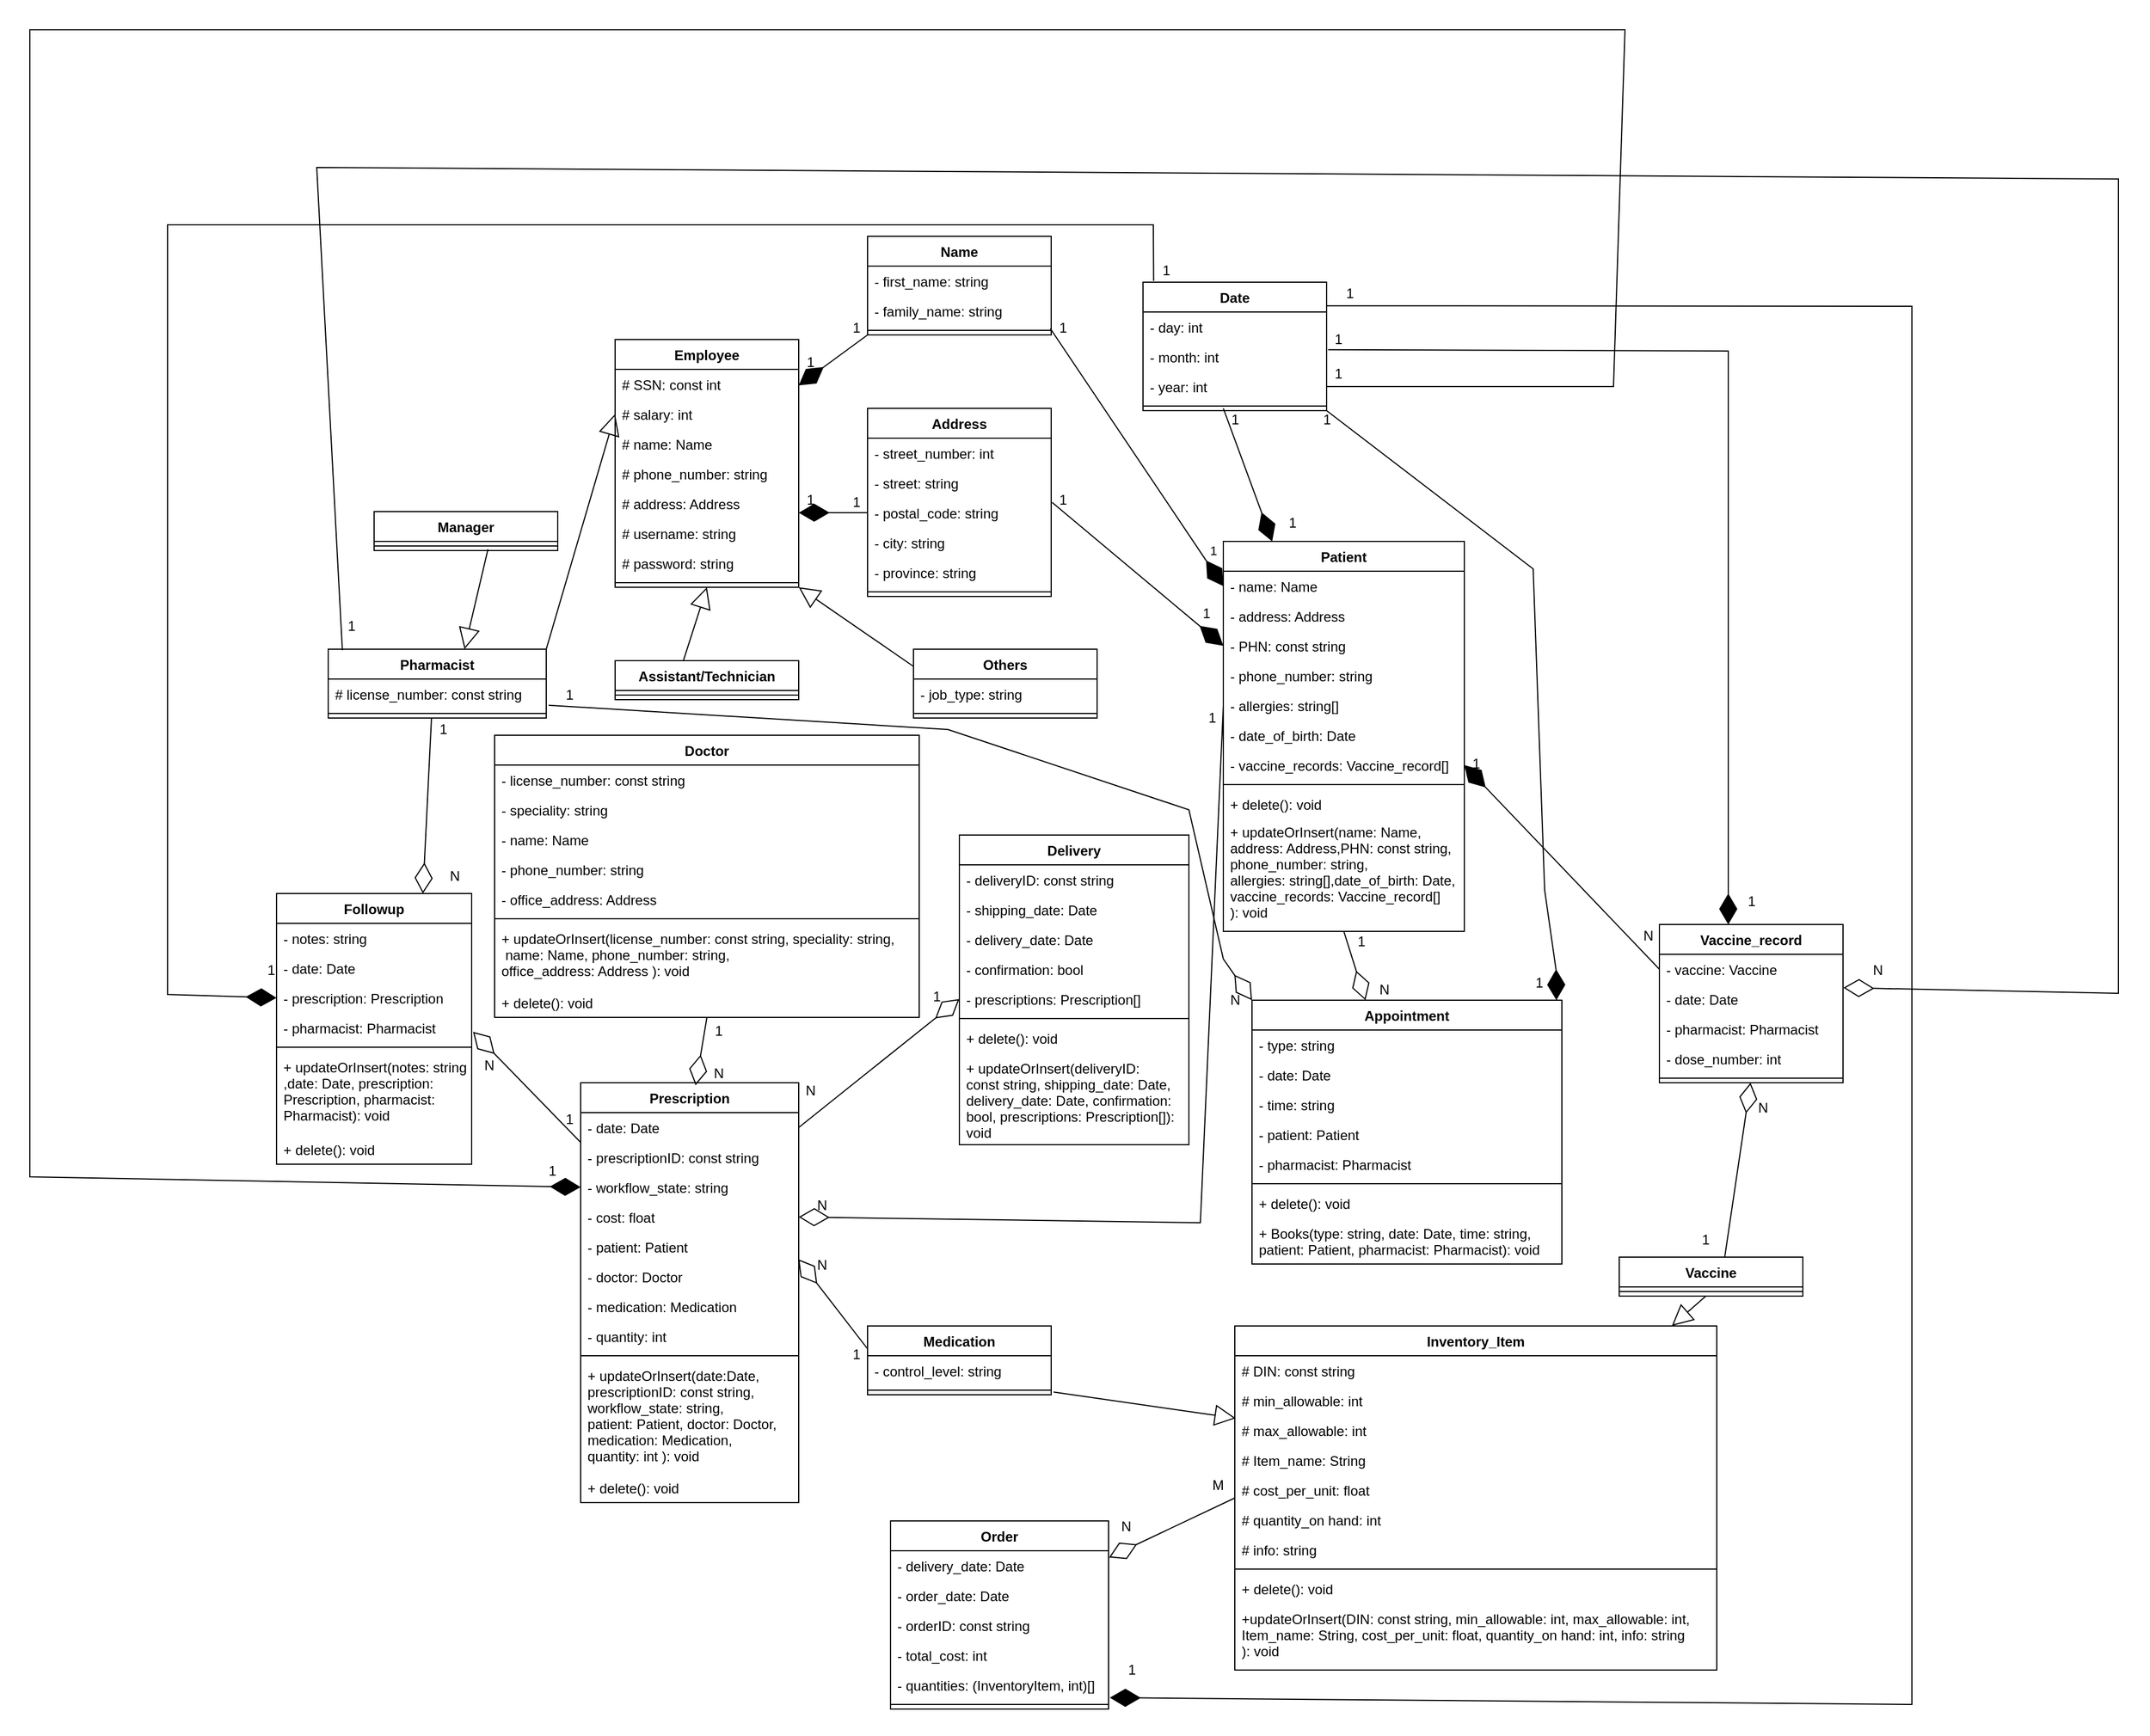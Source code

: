 <mxfile version="20.3.0" type="device"><diagram id="Qeali5Y6iKvdeLewq1IM" name="Page-1"><mxGraphModel dx="3406" dy="2398" grid="1" gridSize="10" guides="1" tooltips="1" connect="1" arrows="1" fold="1" page="1" pageScale="1" pageWidth="850" pageHeight="1100" math="0" shadow="0"><root><mxCell id="0"/><mxCell id="1" parent="0"/><mxCell id="iquuRGBrg7mWwrO7zwMT-1" value="Employee" style="swimlane;fontStyle=1;align=center;verticalAlign=top;childLayout=stackLayout;horizontal=1;startSize=26;horizontalStack=0;resizeParent=1;resizeParentMax=0;resizeLast=0;collapsible=1;marginBottom=0;" parent="1" vertex="1"><mxGeometry x="310" y="-90" width="160" height="216" as="geometry"/></mxCell><mxCell id="iquuRGBrg7mWwrO7zwMT-2" value="# SSN: const int" style="text;strokeColor=none;fillColor=none;align=left;verticalAlign=top;spacingLeft=4;spacingRight=4;overflow=hidden;rotatable=0;points=[[0,0.5],[1,0.5]];portConstraint=eastwest;" parent="iquuRGBrg7mWwrO7zwMT-1" vertex="1"><mxGeometry y="26" width="160" height="26" as="geometry"/></mxCell><mxCell id="iquuRGBrg7mWwrO7zwMT-62" value="# salary: int" style="text;strokeColor=none;fillColor=none;align=left;verticalAlign=top;spacingLeft=4;spacingRight=4;overflow=hidden;rotatable=0;points=[[0,0.5],[1,0.5]];portConstraint=eastwest;" parent="iquuRGBrg7mWwrO7zwMT-1" vertex="1"><mxGeometry y="52" width="160" height="26" as="geometry"/></mxCell><mxCell id="iquuRGBrg7mWwrO7zwMT-89" value="# name: Name" style="text;strokeColor=none;fillColor=none;align=left;verticalAlign=top;spacingLeft=4;spacingRight=4;overflow=hidden;rotatable=0;points=[[0,0.5],[1,0.5]];portConstraint=eastwest;" parent="iquuRGBrg7mWwrO7zwMT-1" vertex="1"><mxGeometry y="78" width="160" height="26" as="geometry"/></mxCell><mxCell id="iquuRGBrg7mWwrO7zwMT-67" value="# phone_number: string" style="text;strokeColor=none;fillColor=none;align=left;verticalAlign=top;spacingLeft=4;spacingRight=4;overflow=hidden;rotatable=0;points=[[0,0.5],[1,0.5]];portConstraint=eastwest;" parent="iquuRGBrg7mWwrO7zwMT-1" vertex="1"><mxGeometry y="104" width="160" height="26" as="geometry"/></mxCell><mxCell id="iquuRGBrg7mWwrO7zwMT-90" value="# address: Address" style="text;strokeColor=none;fillColor=none;align=left;verticalAlign=top;spacingLeft=4;spacingRight=4;overflow=hidden;rotatable=0;points=[[0,0.5],[1,0.5]];portConstraint=eastwest;" parent="iquuRGBrg7mWwrO7zwMT-1" vertex="1"><mxGeometry y="130" width="160" height="26" as="geometry"/></mxCell><mxCell id="iquuRGBrg7mWwrO7zwMT-80" value="# username: string" style="text;strokeColor=none;fillColor=none;align=left;verticalAlign=top;spacingLeft=4;spacingRight=4;overflow=hidden;rotatable=0;points=[[0,0.5],[1,0.5]];portConstraint=eastwest;" parent="iquuRGBrg7mWwrO7zwMT-1" vertex="1"><mxGeometry y="156" width="160" height="26" as="geometry"/></mxCell><mxCell id="iquuRGBrg7mWwrO7zwMT-81" value="# password: string" style="text;strokeColor=none;fillColor=none;align=left;verticalAlign=top;spacingLeft=4;spacingRight=4;overflow=hidden;rotatable=0;points=[[0,0.5],[1,0.5]];portConstraint=eastwest;" parent="iquuRGBrg7mWwrO7zwMT-1" vertex="1"><mxGeometry y="182" width="160" height="26" as="geometry"/></mxCell><mxCell id="iquuRGBrg7mWwrO7zwMT-3" value="" style="line;strokeWidth=1;fillColor=none;align=left;verticalAlign=middle;spacingTop=-1;spacingLeft=3;spacingRight=3;rotatable=0;labelPosition=right;points=[];portConstraint=eastwest;strokeColor=inherit;" parent="iquuRGBrg7mWwrO7zwMT-1" vertex="1"><mxGeometry y="208" width="160" height="8" as="geometry"/></mxCell><mxCell id="iquuRGBrg7mWwrO7zwMT-5" value="Assistant/Technician" style="swimlane;fontStyle=1;align=center;verticalAlign=top;childLayout=stackLayout;horizontal=1;startSize=26;horizontalStack=0;resizeParent=1;resizeParentMax=0;resizeLast=0;collapsible=1;marginBottom=0;" parent="1" vertex="1"><mxGeometry x="310" y="190" width="160" height="34" as="geometry"/></mxCell><mxCell id="iquuRGBrg7mWwrO7zwMT-7" value="" style="line;strokeWidth=1;fillColor=none;align=left;verticalAlign=middle;spacingTop=-1;spacingLeft=3;spacingRight=3;rotatable=0;labelPosition=right;points=[];portConstraint=eastwest;strokeColor=inherit;" parent="iquuRGBrg7mWwrO7zwMT-5" vertex="1"><mxGeometry y="26" width="160" height="8" as="geometry"/></mxCell><mxCell id="iquuRGBrg7mWwrO7zwMT-9" value="Pharmacist" style="swimlane;fontStyle=1;align=center;verticalAlign=top;childLayout=stackLayout;horizontal=1;startSize=26;horizontalStack=0;resizeParent=1;resizeParentMax=0;resizeLast=0;collapsible=1;marginBottom=0;" parent="1" vertex="1"><mxGeometry x="60" y="180" width="190" height="60" as="geometry"/></mxCell><mxCell id="iquuRGBrg7mWwrO7zwMT-10" value="# license_number: const string" style="text;strokeColor=none;fillColor=none;align=left;verticalAlign=top;spacingLeft=4;spacingRight=4;overflow=hidden;rotatable=0;points=[[0,0.5],[1,0.5]];portConstraint=eastwest;" parent="iquuRGBrg7mWwrO7zwMT-9" vertex="1"><mxGeometry y="26" width="190" height="26" as="geometry"/></mxCell><mxCell id="iquuRGBrg7mWwrO7zwMT-11" value="" style="line;strokeWidth=1;fillColor=none;align=left;verticalAlign=middle;spacingTop=-1;spacingLeft=3;spacingRight=3;rotatable=0;labelPosition=right;points=[];portConstraint=eastwest;strokeColor=inherit;" parent="iquuRGBrg7mWwrO7zwMT-9" vertex="1"><mxGeometry y="52" width="190" height="8" as="geometry"/></mxCell><mxCell id="iquuRGBrg7mWwrO7zwMT-14" value="Others" style="swimlane;fontStyle=1;align=center;verticalAlign=top;childLayout=stackLayout;horizontal=1;startSize=26;horizontalStack=0;resizeParent=1;resizeParentMax=0;resizeLast=0;collapsible=1;marginBottom=0;" parent="1" vertex="1"><mxGeometry x="570" y="180" width="160" height="60" as="geometry"/></mxCell><mxCell id="iquuRGBrg7mWwrO7zwMT-15" value="- job_type: string" style="text;strokeColor=none;fillColor=none;align=left;verticalAlign=top;spacingLeft=4;spacingRight=4;overflow=hidden;rotatable=0;points=[[0,0.5],[1,0.5]];portConstraint=eastwest;" parent="iquuRGBrg7mWwrO7zwMT-14" vertex="1"><mxGeometry y="26" width="160" height="26" as="geometry"/></mxCell><mxCell id="iquuRGBrg7mWwrO7zwMT-16" value="" style="line;strokeWidth=1;fillColor=none;align=left;verticalAlign=middle;spacingTop=-1;spacingLeft=3;spacingRight=3;rotatable=0;labelPosition=right;points=[];portConstraint=eastwest;strokeColor=inherit;" parent="iquuRGBrg7mWwrO7zwMT-14" vertex="1"><mxGeometry y="52" width="160" height="8" as="geometry"/></mxCell><mxCell id="iquuRGBrg7mWwrO7zwMT-18" value="Manager" style="swimlane;fontStyle=1;align=center;verticalAlign=top;childLayout=stackLayout;horizontal=1;startSize=26;horizontalStack=0;resizeParent=1;resizeParentMax=0;resizeLast=0;collapsible=1;marginBottom=0;" parent="1" vertex="1"><mxGeometry x="100" y="60" width="160" height="34" as="geometry"/></mxCell><mxCell id="iquuRGBrg7mWwrO7zwMT-20" value="" style="line;strokeWidth=1;fillColor=none;align=left;verticalAlign=middle;spacingTop=-1;spacingLeft=3;spacingRight=3;rotatable=0;labelPosition=right;points=[];portConstraint=eastwest;strokeColor=inherit;" parent="iquuRGBrg7mWwrO7zwMT-18" vertex="1"><mxGeometry y="26" width="160" height="8" as="geometry"/></mxCell><mxCell id="iquuRGBrg7mWwrO7zwMT-22" value="Doctor" style="swimlane;fontStyle=1;align=center;verticalAlign=top;childLayout=stackLayout;horizontal=1;startSize=26;horizontalStack=0;resizeParent=1;resizeParentMax=0;resizeLast=0;collapsible=1;marginBottom=0;" parent="1" vertex="1"><mxGeometry x="205" y="255" width="370" height="246" as="geometry"/></mxCell><mxCell id="iquuRGBrg7mWwrO7zwMT-23" value="- license_number: const string" style="text;strokeColor=none;fillColor=none;align=left;verticalAlign=top;spacingLeft=4;spacingRight=4;overflow=hidden;rotatable=0;points=[[0,0.5],[1,0.5]];portConstraint=eastwest;" parent="iquuRGBrg7mWwrO7zwMT-22" vertex="1"><mxGeometry y="26" width="370" height="26" as="geometry"/></mxCell><mxCell id="iquuRGBrg7mWwrO7zwMT-100" value="- speciality: string" style="text;strokeColor=none;fillColor=none;align=left;verticalAlign=top;spacingLeft=4;spacingRight=4;overflow=hidden;rotatable=0;points=[[0,0.5],[1,0.5]];portConstraint=eastwest;" parent="iquuRGBrg7mWwrO7zwMT-22" vertex="1"><mxGeometry y="52" width="370" height="26" as="geometry"/></mxCell><mxCell id="iquuRGBrg7mWwrO7zwMT-101" value="- name: Name" style="text;strokeColor=none;fillColor=none;align=left;verticalAlign=top;spacingLeft=4;spacingRight=4;overflow=hidden;rotatable=0;points=[[0,0.5],[1,0.5]];portConstraint=eastwest;" parent="iquuRGBrg7mWwrO7zwMT-22" vertex="1"><mxGeometry y="78" width="370" height="26" as="geometry"/></mxCell><mxCell id="iquuRGBrg7mWwrO7zwMT-102" value="- phone_number: string" style="text;strokeColor=none;fillColor=none;align=left;verticalAlign=top;spacingLeft=4;spacingRight=4;overflow=hidden;rotatable=0;points=[[0,0.5],[1,0.5]];portConstraint=eastwest;" parent="iquuRGBrg7mWwrO7zwMT-22" vertex="1"><mxGeometry y="104" width="370" height="26" as="geometry"/></mxCell><mxCell id="iquuRGBrg7mWwrO7zwMT-103" value="- office_address: Address" style="text;strokeColor=none;fillColor=none;align=left;verticalAlign=top;spacingLeft=4;spacingRight=4;overflow=hidden;rotatable=0;points=[[0,0.5],[1,0.5]];portConstraint=eastwest;" parent="iquuRGBrg7mWwrO7zwMT-22" vertex="1"><mxGeometry y="130" width="370" height="26" as="geometry"/></mxCell><mxCell id="iquuRGBrg7mWwrO7zwMT-24" value="" style="line;strokeWidth=1;fillColor=none;align=left;verticalAlign=middle;spacingTop=-1;spacingLeft=3;spacingRight=3;rotatable=0;labelPosition=right;points=[];portConstraint=eastwest;strokeColor=inherit;" parent="iquuRGBrg7mWwrO7zwMT-22" vertex="1"><mxGeometry y="156" width="370" height="8" as="geometry"/></mxCell><mxCell id="tzME2fKLfIUsgR5v6YSL-55" value="+ updateOrInsert(license_number: const string, speciality: string,&#10; name: Name, phone_number: string,&#10;office_address: Address ): void" style="text;strokeColor=none;fillColor=none;align=left;verticalAlign=top;spacingLeft=4;spacingRight=4;overflow=hidden;rotatable=0;points=[[0,0.5],[1,0.5]];portConstraint=eastwest;" vertex="1" parent="iquuRGBrg7mWwrO7zwMT-22"><mxGeometry y="164" width="370" height="56" as="geometry"/></mxCell><mxCell id="tzME2fKLfIUsgR5v6YSL-53" value="+ delete(): void" style="text;strokeColor=none;fillColor=none;align=left;verticalAlign=top;spacingLeft=4;spacingRight=4;overflow=hidden;rotatable=0;points=[[0,0.5],[1,0.5]];portConstraint=eastwest;" vertex="1" parent="iquuRGBrg7mWwrO7zwMT-22"><mxGeometry y="220" width="370" height="26" as="geometry"/></mxCell><mxCell id="iquuRGBrg7mWwrO7zwMT-26" value="Patient" style="swimlane;fontStyle=1;align=center;verticalAlign=top;childLayout=stackLayout;horizontal=1;startSize=26;horizontalStack=0;resizeParent=1;resizeParentMax=0;resizeLast=0;collapsible=1;marginBottom=0;" parent="1" vertex="1"><mxGeometry x="840" y="86" width="210" height="340" as="geometry"/></mxCell><mxCell id="iquuRGBrg7mWwrO7zwMT-27" value="- name: Name" style="text;strokeColor=none;fillColor=none;align=left;verticalAlign=top;spacingLeft=4;spacingRight=4;overflow=hidden;rotatable=0;points=[[0,0.5],[1,0.5]];portConstraint=eastwest;" parent="iquuRGBrg7mWwrO7zwMT-26" vertex="1"><mxGeometry y="26" width="210" height="26" as="geometry"/></mxCell><mxCell id="iquuRGBrg7mWwrO7zwMT-105" value="- address: Address" style="text;strokeColor=none;fillColor=none;align=left;verticalAlign=top;spacingLeft=4;spacingRight=4;overflow=hidden;rotatable=0;points=[[0,0.5],[1,0.5]];portConstraint=eastwest;" parent="iquuRGBrg7mWwrO7zwMT-26" vertex="1"><mxGeometry y="52" width="210" height="26" as="geometry"/></mxCell><mxCell id="iquuRGBrg7mWwrO7zwMT-106" value="- PHN: const string" style="text;strokeColor=none;fillColor=none;align=left;verticalAlign=top;spacingLeft=4;spacingRight=4;overflow=hidden;rotatable=0;points=[[0,0.5],[1,0.5]];portConstraint=eastwest;" parent="iquuRGBrg7mWwrO7zwMT-26" vertex="1"><mxGeometry y="78" width="210" height="26" as="geometry"/></mxCell><mxCell id="iquuRGBrg7mWwrO7zwMT-107" value="- phone_number: string" style="text;strokeColor=none;fillColor=none;align=left;verticalAlign=top;spacingLeft=4;spacingRight=4;overflow=hidden;rotatable=0;points=[[0,0.5],[1,0.5]];portConstraint=eastwest;" parent="iquuRGBrg7mWwrO7zwMT-26" vertex="1"><mxGeometry y="104" width="210" height="26" as="geometry"/></mxCell><mxCell id="iquuRGBrg7mWwrO7zwMT-108" value="- allergies: string[]" style="text;strokeColor=none;fillColor=none;align=left;verticalAlign=top;spacingLeft=4;spacingRight=4;overflow=hidden;rotatable=0;points=[[0,0.5],[1,0.5]];portConstraint=eastwest;" parent="iquuRGBrg7mWwrO7zwMT-26" vertex="1"><mxGeometry y="130" width="210" height="26" as="geometry"/></mxCell><mxCell id="iquuRGBrg7mWwrO7zwMT-109" value="- date_of_birth: Date" style="text;strokeColor=none;fillColor=none;align=left;verticalAlign=top;spacingLeft=4;spacingRight=4;overflow=hidden;rotatable=0;points=[[0,0.5],[1,0.5]];portConstraint=eastwest;" parent="iquuRGBrg7mWwrO7zwMT-26" vertex="1"><mxGeometry y="156" width="210" height="26" as="geometry"/></mxCell><mxCell id="iquuRGBrg7mWwrO7zwMT-151" value="- vaccine_records: Vaccine_record[]" style="text;strokeColor=none;fillColor=none;align=left;verticalAlign=top;spacingLeft=4;spacingRight=4;overflow=hidden;rotatable=0;points=[[0,0.5],[1,0.5]];portConstraint=eastwest;" parent="iquuRGBrg7mWwrO7zwMT-26" vertex="1"><mxGeometry y="182" width="210" height="26" as="geometry"/></mxCell><mxCell id="iquuRGBrg7mWwrO7zwMT-28" value="" style="line;strokeWidth=1;fillColor=none;align=left;verticalAlign=middle;spacingTop=-1;spacingLeft=3;spacingRight=3;rotatable=0;labelPosition=right;points=[];portConstraint=eastwest;strokeColor=inherit;" parent="iquuRGBrg7mWwrO7zwMT-26" vertex="1"><mxGeometry y="208" width="210" height="8" as="geometry"/></mxCell><mxCell id="tzME2fKLfIUsgR5v6YSL-61" value="+ delete(): void" style="text;strokeColor=none;fillColor=none;align=left;verticalAlign=top;spacingLeft=4;spacingRight=4;overflow=hidden;rotatable=0;points=[[0,0.5],[1,0.5]];portConstraint=eastwest;" vertex="1" parent="iquuRGBrg7mWwrO7zwMT-26"><mxGeometry y="216" width="210" height="24" as="geometry"/></mxCell><mxCell id="tzME2fKLfIUsgR5v6YSL-60" value="+ updateOrInsert(name: Name,&#10;address: Address,PHN: const string,&#10;phone_number: string,&#10;allergies: string[],date_of_birth: Date, &#10;vaccine_records: Vaccine_record[]&#10;): void" style="text;strokeColor=none;fillColor=none;align=left;verticalAlign=top;spacingLeft=4;spacingRight=4;overflow=hidden;rotatable=0;points=[[0,0.5],[1,0.5]];portConstraint=eastwest;" vertex="1" parent="iquuRGBrg7mWwrO7zwMT-26"><mxGeometry y="240" width="210" height="100" as="geometry"/></mxCell><mxCell id="iquuRGBrg7mWwrO7zwMT-30" value="Delivery" style="swimlane;fontStyle=1;align=center;verticalAlign=top;childLayout=stackLayout;horizontal=1;startSize=26;horizontalStack=0;resizeParent=1;resizeParentMax=0;resizeLast=0;collapsible=1;marginBottom=0;" parent="1" vertex="1"><mxGeometry x="610" y="342" width="200" height="270" as="geometry"/></mxCell><mxCell id="iquuRGBrg7mWwrO7zwMT-31" value="- deliveryID: const string" style="text;strokeColor=none;fillColor=none;align=left;verticalAlign=top;spacingLeft=4;spacingRight=4;overflow=hidden;rotatable=0;points=[[0,0.5],[1,0.5]];portConstraint=eastwest;" parent="iquuRGBrg7mWwrO7zwMT-30" vertex="1"><mxGeometry y="26" width="200" height="26" as="geometry"/></mxCell><mxCell id="iquuRGBrg7mWwrO7zwMT-121" value="- shipping_date: Date" style="text;strokeColor=none;fillColor=none;align=left;verticalAlign=top;spacingLeft=4;spacingRight=4;overflow=hidden;rotatable=0;points=[[0,0.5],[1,0.5]];portConstraint=eastwest;" parent="iquuRGBrg7mWwrO7zwMT-30" vertex="1"><mxGeometry y="52" width="200" height="26" as="geometry"/></mxCell><mxCell id="iquuRGBrg7mWwrO7zwMT-122" value="- delivery_date: Date" style="text;strokeColor=none;fillColor=none;align=left;verticalAlign=top;spacingLeft=4;spacingRight=4;overflow=hidden;rotatable=0;points=[[0,0.5],[1,0.5]];portConstraint=eastwest;" parent="iquuRGBrg7mWwrO7zwMT-30" vertex="1"><mxGeometry y="78" width="200" height="26" as="geometry"/></mxCell><mxCell id="iquuRGBrg7mWwrO7zwMT-123" value="- confirmation: bool" style="text;strokeColor=none;fillColor=none;align=left;verticalAlign=top;spacingLeft=4;spacingRight=4;overflow=hidden;rotatable=0;points=[[0,0.5],[1,0.5]];portConstraint=eastwest;" parent="iquuRGBrg7mWwrO7zwMT-30" vertex="1"><mxGeometry y="104" width="200" height="26" as="geometry"/></mxCell><mxCell id="iquuRGBrg7mWwrO7zwMT-125" value="- prescriptions: Prescription[]" style="text;strokeColor=none;fillColor=none;align=left;verticalAlign=top;spacingLeft=4;spacingRight=4;overflow=hidden;rotatable=0;points=[[0,0.5],[1,0.5]];portConstraint=eastwest;" parent="iquuRGBrg7mWwrO7zwMT-30" vertex="1"><mxGeometry y="130" width="200" height="26" as="geometry"/></mxCell><mxCell id="iquuRGBrg7mWwrO7zwMT-32" value="" style="line;strokeWidth=1;fillColor=none;align=left;verticalAlign=middle;spacingTop=-1;spacingLeft=3;spacingRight=3;rotatable=0;labelPosition=right;points=[];portConstraint=eastwest;strokeColor=inherit;" parent="iquuRGBrg7mWwrO7zwMT-30" vertex="1"><mxGeometry y="156" width="200" height="8" as="geometry"/></mxCell><mxCell id="tzME2fKLfIUsgR5v6YSL-62" value="+ delete(): void" style="text;strokeColor=none;fillColor=none;align=left;verticalAlign=top;spacingLeft=4;spacingRight=4;overflow=hidden;rotatable=0;points=[[0,0.5],[1,0.5]];portConstraint=eastwest;" vertex="1" parent="iquuRGBrg7mWwrO7zwMT-30"><mxGeometry y="164" width="200" height="26" as="geometry"/></mxCell><mxCell id="tzME2fKLfIUsgR5v6YSL-64" value="+ updateOrInsert(deliveryID: &#10;const string, shipping_date: Date,&#10;delivery_date: Date, confirmation: &#10;bool, prescriptions: Prescription[]):&#10;void" style="text;strokeColor=none;fillColor=none;align=left;verticalAlign=top;spacingLeft=4;spacingRight=4;overflow=hidden;rotatable=0;points=[[0,0.5],[1,0.5]];portConstraint=eastwest;" vertex="1" parent="iquuRGBrg7mWwrO7zwMT-30"><mxGeometry y="190" width="200" height="80" as="geometry"/></mxCell><mxCell id="iquuRGBrg7mWwrO7zwMT-34" value="Prescription" style="swimlane;fontStyle=1;align=center;verticalAlign=top;childLayout=stackLayout;horizontal=1;startSize=26;horizontalStack=0;resizeParent=1;resizeParentMax=0;resizeLast=0;collapsible=1;marginBottom=0;" parent="1" vertex="1"><mxGeometry x="280" y="558" width="190" height="366" as="geometry"/></mxCell><mxCell id="iquuRGBrg7mWwrO7zwMT-35" value="- date: Date" style="text;strokeColor=none;fillColor=none;align=left;verticalAlign=top;spacingLeft=4;spacingRight=4;overflow=hidden;rotatable=0;points=[[0,0.5],[1,0.5]];portConstraint=eastwest;" parent="iquuRGBrg7mWwrO7zwMT-34" vertex="1"><mxGeometry y="26" width="190" height="26" as="geometry"/></mxCell><mxCell id="iquuRGBrg7mWwrO7zwMT-126" value="- prescriptionID: const string" style="text;strokeColor=none;fillColor=none;align=left;verticalAlign=top;spacingLeft=4;spacingRight=4;overflow=hidden;rotatable=0;points=[[0,0.5],[1,0.5]];portConstraint=eastwest;" parent="iquuRGBrg7mWwrO7zwMT-34" vertex="1"><mxGeometry y="52" width="190" height="26" as="geometry"/></mxCell><mxCell id="iquuRGBrg7mWwrO7zwMT-127" value="- workflow_state: string" style="text;strokeColor=none;fillColor=none;align=left;verticalAlign=top;spacingLeft=4;spacingRight=4;overflow=hidden;rotatable=0;points=[[0,0.5],[1,0.5]];portConstraint=eastwest;" parent="iquuRGBrg7mWwrO7zwMT-34" vertex="1"><mxGeometry y="78" width="190" height="26" as="geometry"/></mxCell><mxCell id="iquuRGBrg7mWwrO7zwMT-128" value="- cost: float" style="text;strokeColor=none;fillColor=none;align=left;verticalAlign=top;spacingLeft=4;spacingRight=4;overflow=hidden;rotatable=0;points=[[0,0.5],[1,0.5]];portConstraint=eastwest;" parent="iquuRGBrg7mWwrO7zwMT-34" vertex="1"><mxGeometry y="104" width="190" height="26" as="geometry"/></mxCell><mxCell id="iquuRGBrg7mWwrO7zwMT-129" value="- patient: Patient" style="text;strokeColor=none;fillColor=none;align=left;verticalAlign=top;spacingLeft=4;spacingRight=4;overflow=hidden;rotatable=0;points=[[0,0.5],[1,0.5]];portConstraint=eastwest;" parent="iquuRGBrg7mWwrO7zwMT-34" vertex="1"><mxGeometry y="130" width="190" height="26" as="geometry"/></mxCell><mxCell id="iquuRGBrg7mWwrO7zwMT-130" value="- doctor: Doctor" style="text;strokeColor=none;fillColor=none;align=left;verticalAlign=top;spacingLeft=4;spacingRight=4;overflow=hidden;rotatable=0;points=[[0,0.5],[1,0.5]];portConstraint=eastwest;" parent="iquuRGBrg7mWwrO7zwMT-34" vertex="1"><mxGeometry y="156" width="190" height="26" as="geometry"/></mxCell><mxCell id="iquuRGBrg7mWwrO7zwMT-138" value="- medication: Medication" style="text;strokeColor=none;fillColor=none;align=left;verticalAlign=top;spacingLeft=4;spacingRight=4;overflow=hidden;rotatable=0;points=[[0,0.5],[1,0.5]];portConstraint=eastwest;" parent="iquuRGBrg7mWwrO7zwMT-34" vertex="1"><mxGeometry y="182" width="190" height="26" as="geometry"/></mxCell><mxCell id="iquuRGBrg7mWwrO7zwMT-139" value="- quantity: int" style="text;strokeColor=none;fillColor=none;align=left;verticalAlign=top;spacingLeft=4;spacingRight=4;overflow=hidden;rotatable=0;points=[[0,0.5],[1,0.5]];portConstraint=eastwest;" parent="iquuRGBrg7mWwrO7zwMT-34" vertex="1"><mxGeometry y="208" width="190" height="26" as="geometry"/></mxCell><mxCell id="iquuRGBrg7mWwrO7zwMT-36" value="" style="line;strokeWidth=1;fillColor=none;align=left;verticalAlign=middle;spacingTop=-1;spacingLeft=3;spacingRight=3;rotatable=0;labelPosition=right;points=[];portConstraint=eastwest;strokeColor=inherit;" parent="iquuRGBrg7mWwrO7zwMT-34" vertex="1"><mxGeometry y="234" width="190" height="8" as="geometry"/></mxCell><mxCell id="tzME2fKLfIUsgR5v6YSL-49" value="+ updateOrInsert(date:Date, &#10;prescriptionID: const string, &#10;workflow_state: string, &#10;patient: Patient, doctor: Doctor, &#10;medication: Medication, &#10;quantity: int ): void" style="text;strokeColor=none;fillColor=none;align=left;verticalAlign=top;spacingLeft=4;spacingRight=4;overflow=hidden;rotatable=0;points=[[0,0.5],[1,0.5]];portConstraint=eastwest;" vertex="1" parent="iquuRGBrg7mWwrO7zwMT-34"><mxGeometry y="242" width="190" height="98" as="geometry"/></mxCell><mxCell id="tzME2fKLfIUsgR5v6YSL-50" value="+ delete(): void" style="text;strokeColor=none;fillColor=none;align=left;verticalAlign=top;spacingLeft=4;spacingRight=4;overflow=hidden;rotatable=0;points=[[0,0.5],[1,0.5]];portConstraint=eastwest;" vertex="1" parent="iquuRGBrg7mWwrO7zwMT-34"><mxGeometry y="340" width="190" height="26" as="geometry"/></mxCell><mxCell id="iquuRGBrg7mWwrO7zwMT-38" value="Order" style="swimlane;fontStyle=1;align=center;verticalAlign=top;childLayout=stackLayout;horizontal=1;startSize=26;horizontalStack=0;resizeParent=1;resizeParentMax=0;resizeLast=0;collapsible=1;marginBottom=0;" parent="1" vertex="1"><mxGeometry x="550" y="940" width="190" height="164" as="geometry"/></mxCell><mxCell id="iquuRGBrg7mWwrO7zwMT-39" value="- delivery_date: Date" style="text;strokeColor=none;fillColor=none;align=left;verticalAlign=top;spacingLeft=4;spacingRight=4;overflow=hidden;rotatable=0;points=[[0,0.5],[1,0.5]];portConstraint=eastwest;" parent="iquuRGBrg7mWwrO7zwMT-38" vertex="1"><mxGeometry y="26" width="190" height="26" as="geometry"/></mxCell><mxCell id="iquuRGBrg7mWwrO7zwMT-171" value="- order_date: Date" style="text;strokeColor=none;fillColor=none;align=left;verticalAlign=top;spacingLeft=4;spacingRight=4;overflow=hidden;rotatable=0;points=[[0,0.5],[1,0.5]];portConstraint=eastwest;" parent="iquuRGBrg7mWwrO7zwMT-38" vertex="1"><mxGeometry y="52" width="190" height="26" as="geometry"/></mxCell><mxCell id="iquuRGBrg7mWwrO7zwMT-172" value="- orderID: const string" style="text;strokeColor=none;fillColor=none;align=left;verticalAlign=top;spacingLeft=4;spacingRight=4;overflow=hidden;rotatable=0;points=[[0,0.5],[1,0.5]];portConstraint=eastwest;" parent="iquuRGBrg7mWwrO7zwMT-38" vertex="1"><mxGeometry y="78" width="190" height="26" as="geometry"/></mxCell><mxCell id="iquuRGBrg7mWwrO7zwMT-173" value="- total_cost: int" style="text;strokeColor=none;fillColor=none;align=left;verticalAlign=top;spacingLeft=4;spacingRight=4;overflow=hidden;rotatable=0;points=[[0,0.5],[1,0.5]];portConstraint=eastwest;" parent="iquuRGBrg7mWwrO7zwMT-38" vertex="1"><mxGeometry y="104" width="190" height="26" as="geometry"/></mxCell><mxCell id="iquuRGBrg7mWwrO7zwMT-174" value="- quantities: (InventoryItem, int)[]&#10;&#10;" style="text;strokeColor=none;fillColor=none;align=left;verticalAlign=top;spacingLeft=4;spacingRight=4;overflow=hidden;rotatable=0;points=[[0,0.5],[1,0.5]];portConstraint=eastwest;" parent="iquuRGBrg7mWwrO7zwMT-38" vertex="1"><mxGeometry y="130" width="190" height="26" as="geometry"/></mxCell><mxCell id="iquuRGBrg7mWwrO7zwMT-40" value="" style="line;strokeWidth=1;fillColor=none;align=left;verticalAlign=middle;spacingTop=-1;spacingLeft=3;spacingRight=3;rotatable=0;labelPosition=right;points=[];portConstraint=eastwest;strokeColor=inherit;" parent="iquuRGBrg7mWwrO7zwMT-38" vertex="1"><mxGeometry y="156" width="190" height="8" as="geometry"/></mxCell><mxCell id="iquuRGBrg7mWwrO7zwMT-42" value="Appointment" style="swimlane;fontStyle=1;align=center;verticalAlign=top;childLayout=stackLayout;horizontal=1;startSize=26;horizontalStack=0;resizeParent=1;resizeParentMax=0;resizeLast=0;collapsible=1;marginBottom=0;" parent="1" vertex="1"><mxGeometry x="865" y="486" width="270" height="230" as="geometry"/></mxCell><mxCell id="iquuRGBrg7mWwrO7zwMT-43" value="- type: string" style="text;strokeColor=none;fillColor=none;align=left;verticalAlign=top;spacingLeft=4;spacingRight=4;overflow=hidden;rotatable=0;points=[[0,0.5],[1,0.5]];portConstraint=eastwest;" parent="iquuRGBrg7mWwrO7zwMT-42" vertex="1"><mxGeometry y="26" width="270" height="26" as="geometry"/></mxCell><mxCell id="iquuRGBrg7mWwrO7zwMT-114" value="- date: Date" style="text;strokeColor=none;fillColor=none;align=left;verticalAlign=top;spacingLeft=4;spacingRight=4;overflow=hidden;rotatable=0;points=[[0,0.5],[1,0.5]];portConstraint=eastwest;" parent="iquuRGBrg7mWwrO7zwMT-42" vertex="1"><mxGeometry y="52" width="270" height="26" as="geometry"/></mxCell><mxCell id="iquuRGBrg7mWwrO7zwMT-115" value="- time: string" style="text;strokeColor=none;fillColor=none;align=left;verticalAlign=top;spacingLeft=4;spacingRight=4;overflow=hidden;rotatable=0;points=[[0,0.5],[1,0.5]];portConstraint=eastwest;" parent="iquuRGBrg7mWwrO7zwMT-42" vertex="1"><mxGeometry y="78" width="270" height="26" as="geometry"/></mxCell><mxCell id="iquuRGBrg7mWwrO7zwMT-117" value="- patient: Patient" style="text;strokeColor=none;fillColor=none;align=left;verticalAlign=top;spacingLeft=4;spacingRight=4;overflow=hidden;rotatable=0;points=[[0,0.5],[1,0.5]];portConstraint=eastwest;" parent="iquuRGBrg7mWwrO7zwMT-42" vertex="1"><mxGeometry y="104" width="270" height="26" as="geometry"/></mxCell><mxCell id="iquuRGBrg7mWwrO7zwMT-116" value="- pharmacist: Pharmacist" style="text;strokeColor=none;fillColor=none;align=left;verticalAlign=top;spacingLeft=4;spacingRight=4;overflow=hidden;rotatable=0;points=[[0,0.5],[1,0.5]];portConstraint=eastwest;" parent="iquuRGBrg7mWwrO7zwMT-42" vertex="1"><mxGeometry y="130" width="270" height="26" as="geometry"/></mxCell><mxCell id="iquuRGBrg7mWwrO7zwMT-44" value="" style="line;strokeWidth=1;fillColor=none;align=left;verticalAlign=middle;spacingTop=-1;spacingLeft=3;spacingRight=3;rotatable=0;labelPosition=right;points=[];portConstraint=eastwest;strokeColor=inherit;" parent="iquuRGBrg7mWwrO7zwMT-42" vertex="1"><mxGeometry y="156" width="270" height="8" as="geometry"/></mxCell><mxCell id="tzME2fKLfIUsgR5v6YSL-67" value="+ delete(): void" style="text;strokeColor=none;fillColor=none;align=left;verticalAlign=top;spacingLeft=4;spacingRight=4;overflow=hidden;rotatable=0;points=[[0,0.5],[1,0.5]];portConstraint=eastwest;" vertex="1" parent="iquuRGBrg7mWwrO7zwMT-42"><mxGeometry y="164" width="270" height="26" as="geometry"/></mxCell><mxCell id="tzME2fKLfIUsgR5v6YSL-66" value="+ Books(type: string, date: Date, time: string, &#10;patient: Patient, pharmacist: Pharmacist): void" style="text;strokeColor=none;fillColor=none;align=left;verticalAlign=top;spacingLeft=4;spacingRight=4;overflow=hidden;rotatable=0;points=[[0,0.5],[1,0.5]];portConstraint=eastwest;" vertex="1" parent="iquuRGBrg7mWwrO7zwMT-42"><mxGeometry y="190" width="270" height="40" as="geometry"/></mxCell><mxCell id="iquuRGBrg7mWwrO7zwMT-46" value="Inventory_Item" style="swimlane;fontStyle=1;align=center;verticalAlign=top;childLayout=stackLayout;horizontal=1;startSize=26;horizontalStack=0;resizeParent=1;resizeParentMax=0;resizeLast=0;collapsible=1;marginBottom=0;" parent="1" vertex="1"><mxGeometry x="850" y="770" width="420" height="300" as="geometry"/></mxCell><mxCell id="iquuRGBrg7mWwrO7zwMT-47" value="# DIN: const string" style="text;strokeColor=none;fillColor=none;align=left;verticalAlign=top;spacingLeft=4;spacingRight=4;overflow=hidden;rotatable=0;points=[[0,0.5],[1,0.5]];portConstraint=eastwest;" parent="iquuRGBrg7mWwrO7zwMT-46" vertex="1"><mxGeometry y="26" width="420" height="26" as="geometry"/></mxCell><mxCell id="iquuRGBrg7mWwrO7zwMT-159" value="# min_allowable: int" style="text;strokeColor=none;fillColor=none;align=left;verticalAlign=top;spacingLeft=4;spacingRight=4;overflow=hidden;rotatable=0;points=[[0,0.5],[1,0.5]];portConstraint=eastwest;" parent="iquuRGBrg7mWwrO7zwMT-46" vertex="1"><mxGeometry y="52" width="420" height="26" as="geometry"/></mxCell><mxCell id="iquuRGBrg7mWwrO7zwMT-163" value="# max_allowable: int" style="text;strokeColor=none;fillColor=none;align=left;verticalAlign=top;spacingLeft=4;spacingRight=4;overflow=hidden;rotatable=0;points=[[0,0.5],[1,0.5]];portConstraint=eastwest;" parent="iquuRGBrg7mWwrO7zwMT-46" vertex="1"><mxGeometry y="78" width="420" height="26" as="geometry"/></mxCell><mxCell id="iquuRGBrg7mWwrO7zwMT-160" value="# Item_name: String" style="text;strokeColor=none;fillColor=none;align=left;verticalAlign=top;spacingLeft=4;spacingRight=4;overflow=hidden;rotatable=0;points=[[0,0.5],[1,0.5]];portConstraint=eastwest;" parent="iquuRGBrg7mWwrO7zwMT-46" vertex="1"><mxGeometry y="104" width="420" height="26" as="geometry"/></mxCell><mxCell id="iquuRGBrg7mWwrO7zwMT-161" value="# cost_per_unit: float" style="text;strokeColor=none;fillColor=none;align=left;verticalAlign=top;spacingLeft=4;spacingRight=4;overflow=hidden;rotatable=0;points=[[0,0.5],[1,0.5]];portConstraint=eastwest;" parent="iquuRGBrg7mWwrO7zwMT-46" vertex="1"><mxGeometry y="130" width="420" height="26" as="geometry"/></mxCell><mxCell id="iquuRGBrg7mWwrO7zwMT-162" value="# quantity_on hand: int" style="text;strokeColor=none;fillColor=none;align=left;verticalAlign=top;spacingLeft=4;spacingRight=4;overflow=hidden;rotatable=0;points=[[0,0.5],[1,0.5]];portConstraint=eastwest;" parent="iquuRGBrg7mWwrO7zwMT-46" vertex="1"><mxGeometry y="156" width="420" height="26" as="geometry"/></mxCell><mxCell id="iquuRGBrg7mWwrO7zwMT-164" value="# info: string" style="text;strokeColor=none;fillColor=none;align=left;verticalAlign=top;spacingLeft=4;spacingRight=4;overflow=hidden;rotatable=0;points=[[0,0.5],[1,0.5]];portConstraint=eastwest;" parent="iquuRGBrg7mWwrO7zwMT-46" vertex="1"><mxGeometry y="182" width="420" height="26" as="geometry"/></mxCell><mxCell id="iquuRGBrg7mWwrO7zwMT-48" value="" style="line;strokeWidth=1;fillColor=none;align=left;verticalAlign=middle;spacingTop=-1;spacingLeft=3;spacingRight=3;rotatable=0;labelPosition=right;points=[];portConstraint=eastwest;strokeColor=inherit;" parent="iquuRGBrg7mWwrO7zwMT-46" vertex="1"><mxGeometry y="208" width="420" height="8" as="geometry"/></mxCell><mxCell id="tzME2fKLfIUsgR5v6YSL-70" value="+ delete(): void" style="text;strokeColor=none;fillColor=none;align=left;verticalAlign=top;spacingLeft=4;spacingRight=4;overflow=hidden;rotatable=0;points=[[0,0.5],[1,0.5]];portConstraint=eastwest;" vertex="1" parent="iquuRGBrg7mWwrO7zwMT-46"><mxGeometry y="216" width="420" height="26" as="geometry"/></mxCell><mxCell id="tzME2fKLfIUsgR5v6YSL-69" value="+updateOrInsert(DIN: const string, min_allowable: int, max_allowable: int, &#10;Item_name: String, cost_per_unit: float, quantity_on hand: int, info: string&#10;): void" style="text;strokeColor=none;fillColor=none;align=left;verticalAlign=top;spacingLeft=4;spacingRight=4;overflow=hidden;rotatable=0;points=[[0,0.5],[1,0.5]];portConstraint=eastwest;" vertex="1" parent="iquuRGBrg7mWwrO7zwMT-46"><mxGeometry y="242" width="420" height="58" as="geometry"/></mxCell><mxCell id="iquuRGBrg7mWwrO7zwMT-50" value="Vaccine" style="swimlane;fontStyle=1;align=center;verticalAlign=top;childLayout=stackLayout;horizontal=1;startSize=26;horizontalStack=0;resizeParent=1;resizeParentMax=0;resizeLast=0;collapsible=1;marginBottom=0;" parent="1" vertex="1"><mxGeometry x="1185" y="710" width="160" height="34" as="geometry"/></mxCell><mxCell id="iquuRGBrg7mWwrO7zwMT-52" value="" style="line;strokeWidth=1;fillColor=none;align=left;verticalAlign=middle;spacingTop=-1;spacingLeft=3;spacingRight=3;rotatable=0;labelPosition=right;points=[];portConstraint=eastwest;strokeColor=inherit;" parent="iquuRGBrg7mWwrO7zwMT-50" vertex="1"><mxGeometry y="26" width="160" height="8" as="geometry"/></mxCell><mxCell id="iquuRGBrg7mWwrO7zwMT-54" value="Medication" style="swimlane;fontStyle=1;align=center;verticalAlign=top;childLayout=stackLayout;horizontal=1;startSize=26;horizontalStack=0;resizeParent=1;resizeParentMax=0;resizeLast=0;collapsible=1;marginBottom=0;" parent="1" vertex="1"><mxGeometry x="530" y="770" width="160" height="60" as="geometry"/></mxCell><mxCell id="iquuRGBrg7mWwrO7zwMT-55" value="- control_level: string" style="text;strokeColor=none;fillColor=none;align=left;verticalAlign=top;spacingLeft=4;spacingRight=4;overflow=hidden;rotatable=0;points=[[0,0.5],[1,0.5]];portConstraint=eastwest;" parent="iquuRGBrg7mWwrO7zwMT-54" vertex="1"><mxGeometry y="26" width="160" height="26" as="geometry"/></mxCell><mxCell id="iquuRGBrg7mWwrO7zwMT-56" value="" style="line;strokeWidth=1;fillColor=none;align=left;verticalAlign=middle;spacingTop=-1;spacingLeft=3;spacingRight=3;rotatable=0;labelPosition=right;points=[];portConstraint=eastwest;strokeColor=inherit;" parent="iquuRGBrg7mWwrO7zwMT-54" vertex="1"><mxGeometry y="52" width="160" height="8" as="geometry"/></mxCell><mxCell id="iquuRGBrg7mWwrO7zwMT-58" value="Followup" style="swimlane;fontStyle=1;align=center;verticalAlign=top;childLayout=stackLayout;horizontal=1;startSize=26;horizontalStack=0;resizeParent=1;resizeParentMax=0;resizeLast=0;collapsible=1;marginBottom=0;" parent="1" vertex="1"><mxGeometry x="15" y="393" width="170" height="236" as="geometry"/></mxCell><mxCell id="iquuRGBrg7mWwrO7zwMT-59" value="- notes: string" style="text;strokeColor=none;fillColor=none;align=left;verticalAlign=top;spacingLeft=4;spacingRight=4;overflow=hidden;rotatable=0;points=[[0,0.5],[1,0.5]];portConstraint=eastwest;" parent="iquuRGBrg7mWwrO7zwMT-58" vertex="1"><mxGeometry y="26" width="170" height="26" as="geometry"/></mxCell><mxCell id="iquuRGBrg7mWwrO7zwMT-133" value="- date: Date" style="text;strokeColor=none;fillColor=none;align=left;verticalAlign=top;spacingLeft=4;spacingRight=4;overflow=hidden;rotatable=0;points=[[0,0.5],[1,0.5]];portConstraint=eastwest;" parent="iquuRGBrg7mWwrO7zwMT-58" vertex="1"><mxGeometry y="52" width="170" height="26" as="geometry"/></mxCell><mxCell id="iquuRGBrg7mWwrO7zwMT-134" value="- prescription: Prescription" style="text;strokeColor=none;fillColor=none;align=left;verticalAlign=top;spacingLeft=4;spacingRight=4;overflow=hidden;rotatable=0;points=[[0,0.5],[1,0.5]];portConstraint=eastwest;" parent="iquuRGBrg7mWwrO7zwMT-58" vertex="1"><mxGeometry y="78" width="170" height="26" as="geometry"/></mxCell><mxCell id="iquuRGBrg7mWwrO7zwMT-135" value="- pharmacist: Pharmacist" style="text;strokeColor=none;fillColor=none;align=left;verticalAlign=top;spacingLeft=4;spacingRight=4;overflow=hidden;rotatable=0;points=[[0,0.5],[1,0.5]];portConstraint=eastwest;" parent="iquuRGBrg7mWwrO7zwMT-58" vertex="1"><mxGeometry y="104" width="170" height="26" as="geometry"/></mxCell><mxCell id="iquuRGBrg7mWwrO7zwMT-60" value="" style="line;strokeWidth=1;fillColor=none;align=left;verticalAlign=middle;spacingTop=-1;spacingLeft=3;spacingRight=3;rotatable=0;labelPosition=right;points=[];portConstraint=eastwest;strokeColor=inherit;" parent="iquuRGBrg7mWwrO7zwMT-58" vertex="1"><mxGeometry y="130" width="170" height="8" as="geometry"/></mxCell><mxCell id="tzME2fKLfIUsgR5v6YSL-56" value="+ updateOrInsert(notes: string&#10;,date: Date, prescription: &#10;Prescription, pharmacist: &#10;Pharmacist): void" style="text;strokeColor=none;fillColor=none;align=left;verticalAlign=top;spacingLeft=4;spacingRight=4;overflow=hidden;rotatable=0;points=[[0,0.5],[1,0.5]];portConstraint=eastwest;" vertex="1" parent="iquuRGBrg7mWwrO7zwMT-58"><mxGeometry y="138" width="170" height="72" as="geometry"/></mxCell><mxCell id="tzME2fKLfIUsgR5v6YSL-57" value="+ delete(): void" style="text;strokeColor=none;fillColor=none;align=left;verticalAlign=top;spacingLeft=4;spacingRight=4;overflow=hidden;rotatable=0;points=[[0,0.5],[1,0.5]];portConstraint=eastwest;" vertex="1" parent="iquuRGBrg7mWwrO7zwMT-58"><mxGeometry y="210" width="170" height="26" as="geometry"/></mxCell><mxCell id="iquuRGBrg7mWwrO7zwMT-68" value="Date" style="swimlane;fontStyle=1;align=center;verticalAlign=top;childLayout=stackLayout;horizontal=1;startSize=26;horizontalStack=0;resizeParent=1;resizeParentMax=0;resizeLast=0;collapsible=1;marginBottom=0;" parent="1" vertex="1"><mxGeometry x="770" y="-140" width="160" height="112" as="geometry"/></mxCell><mxCell id="iquuRGBrg7mWwrO7zwMT-69" value="- day: int" style="text;strokeColor=none;fillColor=none;align=left;verticalAlign=top;spacingLeft=4;spacingRight=4;overflow=hidden;rotatable=0;points=[[0,0.5],[1,0.5]];portConstraint=eastwest;" parent="iquuRGBrg7mWwrO7zwMT-68" vertex="1"><mxGeometry y="26" width="160" height="26" as="geometry"/></mxCell><mxCell id="iquuRGBrg7mWwrO7zwMT-83" value="- month: int" style="text;strokeColor=none;fillColor=none;align=left;verticalAlign=top;spacingLeft=4;spacingRight=4;overflow=hidden;rotatable=0;points=[[0,0.5],[1,0.5]];portConstraint=eastwest;" parent="iquuRGBrg7mWwrO7zwMT-68" vertex="1"><mxGeometry y="52" width="160" height="26" as="geometry"/></mxCell><mxCell id="iquuRGBrg7mWwrO7zwMT-84" value="- year: int" style="text;strokeColor=none;fillColor=none;align=left;verticalAlign=top;spacingLeft=4;spacingRight=4;overflow=hidden;rotatable=0;points=[[0,0.5],[1,0.5]];portConstraint=eastwest;" parent="iquuRGBrg7mWwrO7zwMT-68" vertex="1"><mxGeometry y="78" width="160" height="26" as="geometry"/></mxCell><mxCell id="iquuRGBrg7mWwrO7zwMT-70" value="" style="line;strokeWidth=1;fillColor=none;align=left;verticalAlign=middle;spacingTop=-1;spacingLeft=3;spacingRight=3;rotatable=0;labelPosition=right;points=[];portConstraint=eastwest;strokeColor=inherit;" parent="iquuRGBrg7mWwrO7zwMT-68" vertex="1"><mxGeometry y="104" width="160" height="8" as="geometry"/></mxCell><mxCell id="iquuRGBrg7mWwrO7zwMT-72" value="Address" style="swimlane;fontStyle=1;align=center;verticalAlign=top;childLayout=stackLayout;horizontal=1;startSize=26;horizontalStack=0;resizeParent=1;resizeParentMax=0;resizeLast=0;collapsible=1;marginBottom=0;" parent="1" vertex="1"><mxGeometry x="530" y="-30" width="160" height="164" as="geometry"/></mxCell><mxCell id="iquuRGBrg7mWwrO7zwMT-73" value="- street_number: int" style="text;strokeColor=none;fillColor=none;align=left;verticalAlign=top;spacingLeft=4;spacingRight=4;overflow=hidden;rotatable=0;points=[[0,0.5],[1,0.5]];portConstraint=eastwest;" parent="iquuRGBrg7mWwrO7zwMT-72" vertex="1"><mxGeometry y="26" width="160" height="26" as="geometry"/></mxCell><mxCell id="iquuRGBrg7mWwrO7zwMT-85" value="- street: string" style="text;strokeColor=none;fillColor=none;align=left;verticalAlign=top;spacingLeft=4;spacingRight=4;overflow=hidden;rotatable=0;points=[[0,0.5],[1,0.5]];portConstraint=eastwest;" parent="iquuRGBrg7mWwrO7zwMT-72" vertex="1"><mxGeometry y="52" width="160" height="26" as="geometry"/></mxCell><mxCell id="iquuRGBrg7mWwrO7zwMT-87" value="- postal_code: string" style="text;strokeColor=none;fillColor=none;align=left;verticalAlign=top;spacingLeft=4;spacingRight=4;overflow=hidden;rotatable=0;points=[[0,0.5],[1,0.5]];portConstraint=eastwest;" parent="iquuRGBrg7mWwrO7zwMT-72" vertex="1"><mxGeometry y="78" width="160" height="26" as="geometry"/></mxCell><mxCell id="iquuRGBrg7mWwrO7zwMT-86" value="- city: string" style="text;strokeColor=none;fillColor=none;align=left;verticalAlign=top;spacingLeft=4;spacingRight=4;overflow=hidden;rotatable=0;points=[[0,0.5],[1,0.5]];portConstraint=eastwest;" parent="iquuRGBrg7mWwrO7zwMT-72" vertex="1"><mxGeometry y="104" width="160" height="26" as="geometry"/></mxCell><mxCell id="iquuRGBrg7mWwrO7zwMT-88" value="- province: string" style="text;strokeColor=none;fillColor=none;align=left;verticalAlign=top;spacingLeft=4;spacingRight=4;overflow=hidden;rotatable=0;points=[[0,0.5],[1,0.5]];portConstraint=eastwest;" parent="iquuRGBrg7mWwrO7zwMT-72" vertex="1"><mxGeometry y="130" width="160" height="26" as="geometry"/></mxCell><mxCell id="iquuRGBrg7mWwrO7zwMT-74" value="" style="line;strokeWidth=1;fillColor=none;align=left;verticalAlign=middle;spacingTop=-1;spacingLeft=3;spacingRight=3;rotatable=0;labelPosition=right;points=[];portConstraint=eastwest;strokeColor=inherit;" parent="iquuRGBrg7mWwrO7zwMT-72" vertex="1"><mxGeometry y="156" width="160" height="8" as="geometry"/></mxCell><mxCell id="iquuRGBrg7mWwrO7zwMT-76" value="Name" style="swimlane;fontStyle=1;align=center;verticalAlign=top;childLayout=stackLayout;horizontal=1;startSize=26;horizontalStack=0;resizeParent=1;resizeParentMax=0;resizeLast=0;collapsible=1;marginBottom=0;" parent="1" vertex="1"><mxGeometry x="530" y="-180" width="160" height="86" as="geometry"/></mxCell><mxCell id="iquuRGBrg7mWwrO7zwMT-77" value="- first_name: string" style="text;strokeColor=none;fillColor=none;align=left;verticalAlign=top;spacingLeft=4;spacingRight=4;overflow=hidden;rotatable=0;points=[[0,0.5],[1,0.5]];portConstraint=eastwest;" parent="iquuRGBrg7mWwrO7zwMT-76" vertex="1"><mxGeometry y="26" width="160" height="26" as="geometry"/></mxCell><mxCell id="iquuRGBrg7mWwrO7zwMT-82" value="- family_name: string" style="text;strokeColor=none;fillColor=none;align=left;verticalAlign=top;spacingLeft=4;spacingRight=4;overflow=hidden;rotatable=0;points=[[0,0.5],[1,0.5]];portConstraint=eastwest;" parent="iquuRGBrg7mWwrO7zwMT-76" vertex="1"><mxGeometry y="52" width="160" height="26" as="geometry"/></mxCell><mxCell id="iquuRGBrg7mWwrO7zwMT-78" value="" style="line;strokeWidth=1;fillColor=none;align=left;verticalAlign=middle;spacingTop=-1;spacingLeft=3;spacingRight=3;rotatable=0;labelPosition=right;points=[];portConstraint=eastwest;strokeColor=inherit;" parent="iquuRGBrg7mWwrO7zwMT-76" vertex="1"><mxGeometry y="78" width="160" height="8" as="geometry"/></mxCell><mxCell id="iquuRGBrg7mWwrO7zwMT-93" value="" style="endArrow=block;endSize=16;endFill=0;html=1;rounded=0;entryX=0;entryY=0.5;entryDx=0;entryDy=0;exitX=1;exitY=0;exitDx=0;exitDy=0;" parent="1" source="iquuRGBrg7mWwrO7zwMT-9" target="iquuRGBrg7mWwrO7zwMT-62" edge="1"><mxGeometry width="160" relative="1" as="geometry"><mxPoint x="70" y="-38" as="sourcePoint"/><mxPoint x="230" y="-38" as="targetPoint"/></mxGeometry></mxCell><mxCell id="iquuRGBrg7mWwrO7zwMT-94" value="" style="endArrow=block;endSize=16;endFill=0;html=1;rounded=0;entryX=0.625;entryY=0;entryDx=0;entryDy=0;entryPerimeter=0;exitX=0.62;exitY=0.856;exitDx=0;exitDy=0;exitPerimeter=0;" parent="1" source="iquuRGBrg7mWwrO7zwMT-20" target="iquuRGBrg7mWwrO7zwMT-9" edge="1"><mxGeometry width="160" relative="1" as="geometry"><mxPoint x="160" y="100" as="sourcePoint"/><mxPoint x="320" y="-5.0" as="targetPoint"/></mxGeometry></mxCell><mxCell id="iquuRGBrg7mWwrO7zwMT-95" value="" style="endArrow=block;endSize=16;endFill=0;html=1;rounded=0;exitX=0.373;exitY=-0.016;exitDx=0;exitDy=0;exitPerimeter=0;entryX=0.5;entryY=1;entryDx=0;entryDy=0;" parent="1" source="iquuRGBrg7mWwrO7zwMT-5" edge="1" target="iquuRGBrg7mWwrO7zwMT-1"><mxGeometry width="160" relative="1" as="geometry"><mxPoint x="169.2" y="102.848" as="sourcePoint"/><mxPoint x="380" y="130" as="targetPoint"/></mxGeometry></mxCell><mxCell id="iquuRGBrg7mWwrO7zwMT-96" value="" style="endArrow=block;endSize=16;endFill=0;html=1;rounded=0;entryX=1;entryY=1;entryDx=0;entryDy=0;exitX=0;exitY=0.25;exitDx=0;exitDy=0;" parent="1" source="iquuRGBrg7mWwrO7zwMT-14" target="iquuRGBrg7mWwrO7zwMT-1" edge="1"><mxGeometry width="160" relative="1" as="geometry"><mxPoint x="379.68" y="199.456" as="sourcePoint"/><mxPoint x="418.8" y="154.392" as="targetPoint"/></mxGeometry></mxCell><mxCell id="iquuRGBrg7mWwrO7zwMT-98" value="" style="endArrow=diamondThin;endFill=1;endSize=24;html=1;rounded=0;exitX=0;exitY=0.5;exitDx=0;exitDy=0;" parent="1" source="iquuRGBrg7mWwrO7zwMT-87" edge="1"><mxGeometry width="160" relative="1" as="geometry"><mxPoint x="350" y="110" as="sourcePoint"/><mxPoint x="470" y="61" as="targetPoint"/></mxGeometry></mxCell><mxCell id="iquuRGBrg7mWwrO7zwMT-99" value="" style="endArrow=diamondThin;endFill=1;endSize=24;html=1;rounded=0;exitX=0;exitY=1;exitDx=0;exitDy=0;" parent="1" source="iquuRGBrg7mWwrO7zwMT-76" edge="1"><mxGeometry width="160" relative="1" as="geometry"><mxPoint x="530" y="-81" as="sourcePoint"/><mxPoint x="470" y="-50" as="targetPoint"/></mxGeometry></mxCell><mxCell id="iquuRGBrg7mWwrO7zwMT-104" value="" style="endArrow=diamondThin;endFill=0;endSize=24;html=1;rounded=0;entryX=1.007;entryY=0.635;entryDx=0;entryDy=0;entryPerimeter=0;" parent="1" target="iquuRGBrg7mWwrO7zwMT-135" edge="1"><mxGeometry width="160" relative="1" as="geometry"><mxPoint x="280" y="610" as="sourcePoint"/><mxPoint x="200" y="530" as="targetPoint"/></mxGeometry></mxCell><mxCell id="iquuRGBrg7mWwrO7zwMT-111" value="" style="endArrow=diamondThin;endFill=1;endSize=24;html=1;rounded=0;" parent="1" target="iquuRGBrg7mWwrO7zwMT-26" edge="1"><mxGeometry width="160" relative="1" as="geometry"><mxPoint x="840" y="-30" as="sourcePoint"/><mxPoint x="450" y="130" as="targetPoint"/></mxGeometry></mxCell><mxCell id="iquuRGBrg7mWwrO7zwMT-112" value="" style="endArrow=diamondThin;endFill=1;endSize=24;html=1;rounded=0;entryX=0;entryY=0.5;entryDx=0;entryDy=0;exitX=1.005;exitY=1.154;exitDx=0;exitDy=0;exitPerimeter=0;" parent="1" source="iquuRGBrg7mWwrO7zwMT-85" target="iquuRGBrg7mWwrO7zwMT-106" edge="1"><mxGeometry width="160" relative="1" as="geometry"><mxPoint x="290" y="130" as="sourcePoint"/><mxPoint x="450" y="130" as="targetPoint"/></mxGeometry></mxCell><mxCell id="iquuRGBrg7mWwrO7zwMT-113" value="" style="endArrow=diamondThin;endFill=1;endSize=24;html=1;rounded=0;exitX=0.995;exitY=1.092;exitDx=0;exitDy=0;exitPerimeter=0;entryX=0;entryY=0.5;entryDx=0;entryDy=0;" parent="1" source="iquuRGBrg7mWwrO7zwMT-82" target="iquuRGBrg7mWwrO7zwMT-27" edge="1"><mxGeometry width="160" relative="1" as="geometry"><mxPoint x="290" y="130" as="sourcePoint"/><mxPoint x="450" y="130" as="targetPoint"/></mxGeometry></mxCell><mxCell id="tzME2fKLfIUsgR5v6YSL-8" value="1" style="edgeLabel;html=1;align=center;verticalAlign=middle;resizable=0;points=[];" vertex="1" connectable="0" parent="iquuRGBrg7mWwrO7zwMT-113"><mxGeometry x="0.787" y="2" relative="1" as="geometry"><mxPoint x="5" y="-6" as="offset"/></mxGeometry></mxCell><mxCell id="iquuRGBrg7mWwrO7zwMT-118" value="" style="endArrow=diamondThin;endFill=0;endSize=24;html=1;rounded=0;exitX=0.5;exitY=1;exitDx=0;exitDy=0;" parent="1" target="iquuRGBrg7mWwrO7zwMT-42" edge="1" source="iquuRGBrg7mWwrO7zwMT-26"><mxGeometry width="160" relative="1" as="geometry"><mxPoint x="930" y="330" as="sourcePoint"/><mxPoint x="391" y="480" as="targetPoint"/></mxGeometry></mxCell><mxCell id="iquuRGBrg7mWwrO7zwMT-119" value="" style="endArrow=diamondThin;endFill=0;endSize=24;html=1;rounded=0;exitX=1.011;exitY=0.879;exitDx=0;exitDy=0;exitPerimeter=0;entryX=0;entryY=0;entryDx=0;entryDy=0;" parent="1" source="iquuRGBrg7mWwrO7zwMT-10" target="iquuRGBrg7mWwrO7zwMT-42" edge="1"><mxGeometry width="160" relative="1" as="geometry"><mxPoint x="932.4" y="288.392" as="sourcePoint"/><mxPoint x="935.075" y="340" as="targetPoint"/><Array as="points"><mxPoint x="600" y="250"/><mxPoint x="810" y="320"/><mxPoint x="840" y="450"/></Array></mxGeometry></mxCell><mxCell id="iquuRGBrg7mWwrO7zwMT-120" value="" style="endArrow=diamondThin;endFill=1;endSize=24;html=1;rounded=0;exitX=1;exitY=1;exitDx=0;exitDy=0;entryX=1.008;entryY=1;entryDx=0;entryDy=0;entryPerimeter=0;" parent="1" target="tzME2fKLfIUsgR5v6YSL-18" edge="1" source="iquuRGBrg7mWwrO7zwMT-68"><mxGeometry width="160" relative="1" as="geometry"><mxPoint x="930" y="-15.0" as="sourcePoint"/><mxPoint x="1130" y="490" as="targetPoint"/><Array as="points"><mxPoint x="1110" y="110"/><mxPoint x="1120" y="390"/><mxPoint x="1130" y="460"/></Array></mxGeometry></mxCell><mxCell id="iquuRGBrg7mWwrO7zwMT-124" value="" style="endArrow=diamondThin;endFill=0;endSize=24;html=1;rounded=0;exitX=1;exitY=0.5;exitDx=0;exitDy=0;entryX=0;entryY=0.5;entryDx=0;entryDy=0;" parent="1" source="iquuRGBrg7mWwrO7zwMT-35" target="iquuRGBrg7mWwrO7zwMT-125" edge="1"><mxGeometry width="160" relative="1" as="geometry"><mxPoint x="262.09" y="238.854" as="sourcePoint"/><mxPoint x="511.62" y="529.532" as="targetPoint"/></mxGeometry></mxCell><mxCell id="iquuRGBrg7mWwrO7zwMT-131" value="" style="endArrow=diamondThin;endFill=1;endSize=24;html=1;rounded=0;exitX=1;exitY=0.5;exitDx=0;exitDy=0;entryX=0;entryY=0.5;entryDx=0;entryDy=0;" parent="1" source="iquuRGBrg7mWwrO7zwMT-84" target="iquuRGBrg7mWwrO7zwMT-127" edge="1"><mxGeometry width="160" relative="1" as="geometry"><mxPoint x="940" y="-5" as="sourcePoint"/><mxPoint x="480" y="590" as="targetPoint"/><Array as="points"><mxPoint x="1180" y="-49"/><mxPoint x="1190" y="-360"/><mxPoint x="-200" y="-360"/><mxPoint x="-200" y="640"/></Array></mxGeometry></mxCell><mxCell id="iquuRGBrg7mWwrO7zwMT-132" value="" style="endArrow=diamondThin;endFill=0;endSize=24;html=1;rounded=0;exitX=0;exitY=0.5;exitDx=0;exitDy=0;entryX=1;entryY=0.5;entryDx=0;entryDy=0;" parent="1" source="iquuRGBrg7mWwrO7zwMT-108" target="iquuRGBrg7mWwrO7zwMT-128" edge="1"><mxGeometry width="160" relative="1" as="geometry"><mxPoint x="262.09" y="238.854" as="sourcePoint"/><mxPoint x="861.6" y="358.81" as="targetPoint"/><Array as="points"><mxPoint x="820" y="680"/></Array></mxGeometry></mxCell><mxCell id="iquuRGBrg7mWwrO7zwMT-136" value="" style="endArrow=diamondThin;endFill=0;endSize=24;html=1;rounded=0;entryX=0.75;entryY=0;entryDx=0;entryDy=0;" parent="1" target="iquuRGBrg7mWwrO7zwMT-58" edge="1"><mxGeometry width="160" relative="1" as="geometry"><mxPoint x="150" y="240" as="sourcePoint"/><mxPoint x="196.0" y="532.824" as="targetPoint"/></mxGeometry></mxCell><mxCell id="iquuRGBrg7mWwrO7zwMT-137" value="" style="endArrow=diamondThin;endFill=1;endSize=24;html=1;rounded=0;exitX=0.058;exitY=-0.009;exitDx=0;exitDy=0;entryX=0;entryY=0.5;entryDx=0;entryDy=0;exitPerimeter=0;" parent="1" source="iquuRGBrg7mWwrO7zwMT-68" target="iquuRGBrg7mWwrO7zwMT-134" edge="1"><mxGeometry width="160" relative="1" as="geometry"><mxPoint x="940" y="-39" as="sourcePoint"/><mxPoint x="480" y="613" as="targetPoint"/><Array as="points"><mxPoint x="779" y="-190"/><mxPoint x="-80" y="-190"/><mxPoint x="-80" y="481"/></Array></mxGeometry></mxCell><mxCell id="iquuRGBrg7mWwrO7zwMT-140" value="" style="endArrow=diamondThin;endFill=0;endSize=24;html=1;rounded=0;entryX=0.998;entryY=0.917;entryDx=0;entryDy=0;entryPerimeter=0;" parent="1" target="iquuRGBrg7mWwrO7zwMT-129" edge="1"><mxGeometry width="160" relative="1" as="geometry"><mxPoint x="530" y="790" as="sourcePoint"/><mxPoint x="480" y="665" as="targetPoint"/><Array as="points"><mxPoint x="530" y="790"/></Array></mxGeometry></mxCell><mxCell id="iquuRGBrg7mWwrO7zwMT-141" value="" style="endArrow=diamondThin;endFill=0;endSize=24;html=1;rounded=0;entryX=0.527;entryY=0.006;entryDx=0;entryDy=0;entryPerimeter=0;exitX=0.5;exitY=1;exitDx=0;exitDy=0;" parent="1" source="iquuRGBrg7mWwrO7zwMT-22" target="iquuRGBrg7mWwrO7zwMT-34" edge="1"><mxGeometry width="160" relative="1" as="geometry"><mxPoint x="380.36" y="497.064" as="sourcePoint"/><mxPoint x="479.62" y="701.842" as="targetPoint"/><Array as="points"/></mxGeometry></mxCell><mxCell id="iquuRGBrg7mWwrO7zwMT-147" value="Vaccine_record" style="swimlane;fontStyle=1;align=center;verticalAlign=top;childLayout=stackLayout;horizontal=1;startSize=26;horizontalStack=0;resizeParent=1;resizeParentMax=0;resizeLast=0;collapsible=1;marginBottom=0;" parent="1" vertex="1"><mxGeometry x="1220" y="420" width="160" height="138" as="geometry"/></mxCell><mxCell id="iquuRGBrg7mWwrO7zwMT-148" value="- vaccine: Vaccine" style="text;strokeColor=none;fillColor=none;align=left;verticalAlign=top;spacingLeft=4;spacingRight=4;overflow=hidden;rotatable=0;points=[[0,0.5],[1,0.5]];portConstraint=eastwest;" parent="iquuRGBrg7mWwrO7zwMT-147" vertex="1"><mxGeometry y="26" width="160" height="26" as="geometry"/></mxCell><mxCell id="iquuRGBrg7mWwrO7zwMT-152" value="- date: Date" style="text;strokeColor=none;fillColor=none;align=left;verticalAlign=top;spacingLeft=4;spacingRight=4;overflow=hidden;rotatable=0;points=[[0,0.5],[1,0.5]];portConstraint=eastwest;" parent="iquuRGBrg7mWwrO7zwMT-147" vertex="1"><mxGeometry y="52" width="160" height="26" as="geometry"/></mxCell><mxCell id="iquuRGBrg7mWwrO7zwMT-153" value="- pharmacist: Pharmacist" style="text;strokeColor=none;fillColor=none;align=left;verticalAlign=top;spacingLeft=4;spacingRight=4;overflow=hidden;rotatable=0;points=[[0,0.5],[1,0.5]];portConstraint=eastwest;fontStyle=0" parent="iquuRGBrg7mWwrO7zwMT-147" vertex="1"><mxGeometry y="78" width="160" height="26" as="geometry"/></mxCell><mxCell id="iquuRGBrg7mWwrO7zwMT-154" value="- dose_number: int" style="text;strokeColor=none;fillColor=none;align=left;verticalAlign=top;spacingLeft=4;spacingRight=4;overflow=hidden;rotatable=0;points=[[0,0.5],[1,0.5]];portConstraint=eastwest;" parent="iquuRGBrg7mWwrO7zwMT-147" vertex="1"><mxGeometry y="104" width="160" height="26" as="geometry"/></mxCell><mxCell id="iquuRGBrg7mWwrO7zwMT-149" value="" style="line;strokeWidth=1;fillColor=none;align=left;verticalAlign=middle;spacingTop=-1;spacingLeft=3;spacingRight=3;rotatable=0;labelPosition=right;points=[];portConstraint=eastwest;strokeColor=inherit;" parent="iquuRGBrg7mWwrO7zwMT-147" vertex="1"><mxGeometry y="130" width="160" height="8" as="geometry"/></mxCell><mxCell id="iquuRGBrg7mWwrO7zwMT-155" value="" style="endArrow=diamondThin;endFill=1;endSize=24;html=1;rounded=0;exitX=0;exitY=0.5;exitDx=0;exitDy=0;entryX=1;entryY=0.5;entryDx=0;entryDy=0;" parent="1" source="iquuRGBrg7mWwrO7zwMT-148" target="iquuRGBrg7mWwrO7zwMT-151" edge="1"><mxGeometry width="160" relative="1" as="geometry"><mxPoint x="849.6" y="9.794" as="sourcePoint"/><mxPoint x="891.37" y="96" as="targetPoint"/></mxGeometry></mxCell><mxCell id="iquuRGBrg7mWwrO7zwMT-156" value="" style="endArrow=diamondThin;endFill=1;endSize=24;html=1;rounded=0;exitX=1.008;exitY=0.266;exitDx=0;exitDy=0;exitPerimeter=0;" parent="1" source="iquuRGBrg7mWwrO7zwMT-83" edge="1"><mxGeometry width="160" relative="1" as="geometry"><mxPoint x="1230" y="469" as="sourcePoint"/><mxPoint x="1280" y="420" as="targetPoint"/><Array as="points"><mxPoint x="1280" y="-80"/><mxPoint x="1280" y="340"/></Array></mxGeometry></mxCell><mxCell id="iquuRGBrg7mWwrO7zwMT-157" value="" style="endArrow=diamondThin;endFill=0;endSize=24;html=1;rounded=0;exitX=0.065;exitY=0.015;exitDx=0;exitDy=0;entryX=1.002;entryY=0.121;entryDx=0;entryDy=0;entryPerimeter=0;exitPerimeter=0;" parent="1" source="iquuRGBrg7mWwrO7zwMT-9" target="iquuRGBrg7mWwrO7zwMT-152" edge="1"><mxGeometry width="160" relative="1" as="geometry"><mxPoint x="480" y="587" as="sourcePoint"/><mxPoint x="521.62" y="539.532" as="targetPoint"/><Array as="points"><mxPoint x="50" y="-240"/><mxPoint x="1620" y="-230"/><mxPoint x="1620" y="480"/></Array></mxGeometry></mxCell><mxCell id="iquuRGBrg7mWwrO7zwMT-158" value="" style="endArrow=diamondThin;endFill=0;endSize=24;html=1;rounded=0;exitX=0.574;exitY=0.017;exitDx=0;exitDy=0;exitPerimeter=0;" parent="1" source="iquuRGBrg7mWwrO7zwMT-50" target="iquuRGBrg7mWwrO7zwMT-149" edge="1"><mxGeometry width="160" relative="1" as="geometry"><mxPoint x="480" y="587" as="sourcePoint"/><mxPoint x="1290.654" y="584" as="targetPoint"/></mxGeometry></mxCell><mxCell id="iquuRGBrg7mWwrO7zwMT-167" value="" style="endArrow=block;endSize=16;endFill=0;html=1;rounded=0;" parent="1" source="iquuRGBrg7mWwrO7zwMT-52" target="iquuRGBrg7mWwrO7zwMT-46" edge="1"><mxGeometry width="160" relative="1" as="geometry"><mxPoint x="1190" y="935" as="sourcePoint"/><mxPoint x="1250" y="730" as="targetPoint"/></mxGeometry></mxCell><mxCell id="iquuRGBrg7mWwrO7zwMT-168" value="" style="endArrow=block;endSize=16;endFill=0;html=1;rounded=0;entryX=0.002;entryY=0.095;entryDx=0;entryDy=0;entryPerimeter=0;exitX=1.013;exitY=-0.092;exitDx=0;exitDy=0;exitPerimeter=0;" parent="1" target="iquuRGBrg7mWwrO7zwMT-163" edge="1"><mxGeometry width="160" relative="1" as="geometry"><mxPoint x="692.08" y="827.608" as="sourcePoint"/><mxPoint x="1011.6" y="924.994" as="targetPoint"/></mxGeometry></mxCell><mxCell id="iquuRGBrg7mWwrO7zwMT-175" value="" style="endArrow=diamondThin;endFill=1;endSize=24;html=1;rounded=0;exitX=0.997;exitY=-0.208;exitDx=0;exitDy=0;exitPerimeter=0;entryX=1.006;entryY=0.926;entryDx=0;entryDy=0;entryPerimeter=0;" parent="1" source="iquuRGBrg7mWwrO7zwMT-69" target="iquuRGBrg7mWwrO7zwMT-174" edge="1"><mxGeometry width="160" relative="1" as="geometry"><mxPoint x="849.6" y="9.794" as="sourcePoint"/><mxPoint x="710" y="500" as="targetPoint"/><Array as="points"><mxPoint x="1440" y="-119"/><mxPoint x="1440" y="1100"/></Array></mxGeometry></mxCell><mxCell id="iquuRGBrg7mWwrO7zwMT-177" value="" style="endArrow=diamondThin;endFill=0;endSize=24;html=1;rounded=0;entryX=1.002;entryY=0.225;entryDx=0;entryDy=0;entryPerimeter=0;" parent="1" target="iquuRGBrg7mWwrO7zwMT-39" edge="1"><mxGeometry width="160" relative="1" as="geometry"><mxPoint x="850" y="920" as="sourcePoint"/><mxPoint x="740.0" y="973.842" as="targetPoint"/><Array as="points"><mxPoint x="850" y="920"/></Array></mxGeometry></mxCell><mxCell id="tzME2fKLfIUsgR5v6YSL-1" value="1" style="text;html=1;align=center;verticalAlign=middle;resizable=0;points=[];autosize=1;strokeColor=none;fillColor=none;" vertex="1" parent="1"><mxGeometry x="465" y="-85" width="30" height="30" as="geometry"/></mxCell><mxCell id="tzME2fKLfIUsgR5v6YSL-2" value="1" style="text;html=1;align=center;verticalAlign=middle;resizable=0;points=[];autosize=1;strokeColor=none;fillColor=none;" vertex="1" parent="1"><mxGeometry x="505" y="-115" width="30" height="30" as="geometry"/></mxCell><mxCell id="tzME2fKLfIUsgR5v6YSL-3" value="1" style="text;html=1;align=center;verticalAlign=middle;resizable=0;points=[];autosize=1;strokeColor=none;fillColor=none;" vertex="1" parent="1"><mxGeometry x="465" y="35" width="30" height="30" as="geometry"/></mxCell><mxCell id="tzME2fKLfIUsgR5v6YSL-4" value="1" style="text;html=1;align=center;verticalAlign=middle;resizable=0;points=[];autosize=1;strokeColor=none;fillColor=none;" vertex="1" parent="1"><mxGeometry x="505" y="37" width="30" height="30" as="geometry"/></mxCell><mxCell id="tzME2fKLfIUsgR5v6YSL-5" value="1" style="text;html=1;align=center;verticalAlign=middle;resizable=0;points=[];autosize=1;strokeColor=none;fillColor=none;" vertex="1" parent="1"><mxGeometry x="885" y="55" width="30" height="30" as="geometry"/></mxCell><mxCell id="tzME2fKLfIUsgR5v6YSL-6" value="1" style="text;html=1;align=center;verticalAlign=middle;resizable=0;points=[];autosize=1;strokeColor=none;fillColor=none;" vertex="1" parent="1"><mxGeometry x="835" y="-35" width="30" height="30" as="geometry"/></mxCell><mxCell id="tzME2fKLfIUsgR5v6YSL-7" value="1" style="text;html=1;align=center;verticalAlign=middle;resizable=0;points=[];autosize=1;strokeColor=none;fillColor=none;" vertex="1" parent="1"><mxGeometry x="685" y="-115" width="30" height="30" as="geometry"/></mxCell><mxCell id="tzME2fKLfIUsgR5v6YSL-9" value="1" style="text;html=1;align=center;verticalAlign=middle;resizable=0;points=[];autosize=1;strokeColor=none;fillColor=none;" vertex="1" parent="1"><mxGeometry x="810" y="134" width="30" height="30" as="geometry"/></mxCell><mxCell id="tzME2fKLfIUsgR5v6YSL-10" value="1" style="text;html=1;align=center;verticalAlign=middle;resizable=0;points=[];autosize=1;strokeColor=none;fillColor=none;" vertex="1" parent="1"><mxGeometry x="685" y="35" width="30" height="30" as="geometry"/></mxCell><mxCell id="tzME2fKLfIUsgR5v6YSL-11" value="1" style="text;html=1;align=center;verticalAlign=middle;resizable=0;points=[];autosize=1;strokeColor=none;fillColor=none;" vertex="1" parent="1"><mxGeometry x="1045" y="265" width="30" height="30" as="geometry"/></mxCell><mxCell id="tzME2fKLfIUsgR5v6YSL-12" value="N" style="text;html=1;align=center;verticalAlign=middle;resizable=0;points=[];autosize=1;strokeColor=none;fillColor=none;" vertex="1" parent="1"><mxGeometry x="1195" y="415" width="30" height="30" as="geometry"/></mxCell><mxCell id="tzME2fKLfIUsgR5v6YSL-13" value="1" style="text;html=1;align=center;verticalAlign=middle;resizable=0;points=[];autosize=1;strokeColor=none;fillColor=none;" vertex="1" parent="1"><mxGeometry x="945" y="420" width="30" height="30" as="geometry"/></mxCell><mxCell id="tzME2fKLfIUsgR5v6YSL-15" value="N" style="text;html=1;align=center;verticalAlign=middle;resizable=0;points=[];autosize=1;strokeColor=none;fillColor=none;" vertex="1" parent="1"><mxGeometry x="965" y="462" width="30" height="30" as="geometry"/></mxCell><mxCell id="tzME2fKLfIUsgR5v6YSL-16" value="1" style="text;html=1;align=center;verticalAlign=middle;resizable=0;points=[];autosize=1;strokeColor=none;fillColor=none;" vertex="1" parent="1"><mxGeometry x="255" y="205" width="30" height="30" as="geometry"/></mxCell><mxCell id="tzME2fKLfIUsgR5v6YSL-17" value="N" style="text;html=1;align=center;verticalAlign=middle;resizable=0;points=[];autosize=1;strokeColor=none;fillColor=none;" vertex="1" parent="1"><mxGeometry x="835" y="471" width="30" height="30" as="geometry"/></mxCell><mxCell id="tzME2fKLfIUsgR5v6YSL-18" value="1" style="text;html=1;align=center;verticalAlign=middle;resizable=0;points=[];autosize=1;strokeColor=none;fillColor=none;" vertex="1" parent="1"><mxGeometry x="1100" y="456" width="30" height="30" as="geometry"/></mxCell><mxCell id="tzME2fKLfIUsgR5v6YSL-19" value="1" style="text;html=1;align=center;verticalAlign=middle;resizable=0;points=[];autosize=1;strokeColor=none;fillColor=none;" vertex="1" parent="1"><mxGeometry x="915" y="-35" width="30" height="30" as="geometry"/></mxCell><mxCell id="tzME2fKLfIUsgR5v6YSL-20" value="N" style="text;html=1;align=center;verticalAlign=middle;resizable=0;points=[];autosize=1;strokeColor=none;fillColor=none;" vertex="1" parent="1"><mxGeometry x="1295" y="565" width="30" height="30" as="geometry"/></mxCell><mxCell id="tzME2fKLfIUsgR5v6YSL-21" value="1" style="text;html=1;align=center;verticalAlign=middle;resizable=0;points=[];autosize=1;strokeColor=none;fillColor=none;" vertex="1" parent="1"><mxGeometry x="1245" y="680" width="30" height="30" as="geometry"/></mxCell><mxCell id="tzME2fKLfIUsgR5v6YSL-22" value="1" style="text;html=1;align=center;verticalAlign=middle;resizable=0;points=[];autosize=1;strokeColor=none;fillColor=none;" vertex="1" parent="1"><mxGeometry x="65" y="145" width="30" height="30" as="geometry"/></mxCell><mxCell id="tzME2fKLfIUsgR5v6YSL-23" value="N" style="text;html=1;align=center;verticalAlign=middle;resizable=0;points=[];autosize=1;strokeColor=none;fillColor=none;" vertex="1" parent="1"><mxGeometry x="1395" y="445" width="30" height="30" as="geometry"/></mxCell><mxCell id="tzME2fKLfIUsgR5v6YSL-24" value="1" style="text;html=1;align=center;verticalAlign=middle;resizable=0;points=[];autosize=1;strokeColor=none;fillColor=none;" vertex="1" parent="1"><mxGeometry x="925" y="-105" width="30" height="30" as="geometry"/></mxCell><mxCell id="tzME2fKLfIUsgR5v6YSL-25" value="1" style="text;html=1;align=center;verticalAlign=middle;resizable=0;points=[];autosize=1;strokeColor=none;fillColor=none;" vertex="1" parent="1"><mxGeometry x="1285" y="385" width="30" height="30" as="geometry"/></mxCell><mxCell id="tzME2fKLfIUsgR5v6YSL-26" value="1" style="text;html=1;align=center;verticalAlign=middle;resizable=0;points=[];autosize=1;strokeColor=none;fillColor=none;" vertex="1" parent="1"><mxGeometry x="145" y="235" width="30" height="30" as="geometry"/></mxCell><mxCell id="tzME2fKLfIUsgR5v6YSL-27" value="N" style="text;html=1;align=center;verticalAlign=middle;resizable=0;points=[];autosize=1;strokeColor=none;fillColor=none;" vertex="1" parent="1"><mxGeometry x="155" y="363" width="30" height="30" as="geometry"/></mxCell><mxCell id="tzME2fKLfIUsgR5v6YSL-29" value="1" style="text;html=1;align=center;verticalAlign=middle;resizable=0;points=[];autosize=1;strokeColor=none;fillColor=none;" vertex="1" parent="1"><mxGeometry x="-5" y="445" width="30" height="30" as="geometry"/></mxCell><mxCell id="tzME2fKLfIUsgR5v6YSL-30" value="1" style="text;html=1;align=center;verticalAlign=middle;resizable=0;points=[];autosize=1;strokeColor=none;fillColor=none;" vertex="1" parent="1"><mxGeometry x="775" y="-165" width="30" height="30" as="geometry"/></mxCell><mxCell id="tzME2fKLfIUsgR5v6YSL-31" value="N" style="text;html=1;align=center;verticalAlign=middle;resizable=0;points=[];autosize=1;strokeColor=none;fillColor=none;" vertex="1" parent="1"><mxGeometry x="185" y="528" width="30" height="30" as="geometry"/></mxCell><mxCell id="tzME2fKLfIUsgR5v6YSL-32" value="1" style="text;html=1;align=center;verticalAlign=middle;resizable=0;points=[];autosize=1;strokeColor=none;fillColor=none;" vertex="1" parent="1"><mxGeometry x="255" y="575" width="30" height="30" as="geometry"/></mxCell><mxCell id="tzME2fKLfIUsgR5v6YSL-34" value="1" style="text;html=1;align=center;verticalAlign=middle;resizable=0;points=[];autosize=1;strokeColor=none;fillColor=none;" vertex="1" parent="1"><mxGeometry x="385" y="498" width="30" height="30" as="geometry"/></mxCell><mxCell id="tzME2fKLfIUsgR5v6YSL-35" value="N" style="text;html=1;align=center;verticalAlign=middle;resizable=0;points=[];autosize=1;strokeColor=none;fillColor=none;" vertex="1" parent="1"><mxGeometry x="385" y="535" width="30" height="30" as="geometry"/></mxCell><mxCell id="tzME2fKLfIUsgR5v6YSL-36" value="1" style="text;html=1;align=center;verticalAlign=middle;resizable=0;points=[];autosize=1;strokeColor=none;fillColor=none;" vertex="1" parent="1"><mxGeometry x="575" y="468" width="30" height="30" as="geometry"/></mxCell><mxCell id="tzME2fKLfIUsgR5v6YSL-37" value="N" style="text;html=1;align=center;verticalAlign=middle;resizable=0;points=[];autosize=1;strokeColor=none;fillColor=none;" vertex="1" parent="1"><mxGeometry x="465" y="550" width="30" height="30" as="geometry"/></mxCell><mxCell id="tzME2fKLfIUsgR5v6YSL-38" value="N" style="text;html=1;align=center;verticalAlign=middle;resizable=0;points=[];autosize=1;strokeColor=none;fillColor=none;" vertex="1" parent="1"><mxGeometry x="475" y="702" width="30" height="30" as="geometry"/></mxCell><mxCell id="tzME2fKLfIUsgR5v6YSL-39" value="1" style="text;html=1;align=center;verticalAlign=middle;resizable=0;points=[];autosize=1;strokeColor=none;fillColor=none;" vertex="1" parent="1"><mxGeometry x="505" y="780" width="30" height="30" as="geometry"/></mxCell><mxCell id="tzME2fKLfIUsgR5v6YSL-40" value="1" style="text;html=1;align=center;verticalAlign=middle;resizable=0;points=[];autosize=1;strokeColor=none;fillColor=none;" vertex="1" parent="1"><mxGeometry x="815" y="225" width="30" height="30" as="geometry"/></mxCell><mxCell id="tzME2fKLfIUsgR5v6YSL-41" value="N" style="text;html=1;align=center;verticalAlign=middle;resizable=0;points=[];autosize=1;strokeColor=none;fillColor=none;" vertex="1" parent="1"><mxGeometry x="475" y="650" width="30" height="30" as="geometry"/></mxCell><mxCell id="tzME2fKLfIUsgR5v6YSL-42" value="1" style="text;html=1;align=center;verticalAlign=middle;resizable=0;points=[];autosize=1;strokeColor=none;fillColor=none;" vertex="1" parent="1"><mxGeometry x="240" y="620" width="30" height="30" as="geometry"/></mxCell><mxCell id="tzME2fKLfIUsgR5v6YSL-43" value="1" style="text;html=1;align=center;verticalAlign=middle;resizable=0;points=[];autosize=1;strokeColor=none;fillColor=none;" vertex="1" parent="1"><mxGeometry x="925" y="-75" width="30" height="30" as="geometry"/></mxCell><mxCell id="tzME2fKLfIUsgR5v6YSL-44" value="N" style="text;html=1;align=center;verticalAlign=middle;resizable=0;points=[];autosize=1;strokeColor=none;fillColor=none;" vertex="1" parent="1"><mxGeometry x="740" y="930" width="30" height="30" as="geometry"/></mxCell><mxCell id="tzME2fKLfIUsgR5v6YSL-45" value="M" style="text;html=1;align=center;verticalAlign=middle;resizable=0;points=[];autosize=1;strokeColor=none;fillColor=none;" vertex="1" parent="1"><mxGeometry x="820" y="894" width="30" height="30" as="geometry"/></mxCell><mxCell id="tzME2fKLfIUsgR5v6YSL-46" value="1" style="text;html=1;align=center;verticalAlign=middle;resizable=0;points=[];autosize=1;strokeColor=none;fillColor=none;" vertex="1" parent="1"><mxGeometry x="745" y="1055" width="30" height="30" as="geometry"/></mxCell><mxCell id="tzME2fKLfIUsgR5v6YSL-47" value="1" style="text;html=1;align=center;verticalAlign=middle;resizable=0;points=[];autosize=1;strokeColor=none;fillColor=none;" vertex="1" parent="1"><mxGeometry x="935" y="-145" width="30" height="30" as="geometry"/></mxCell></root></mxGraphModel></diagram></mxfile>